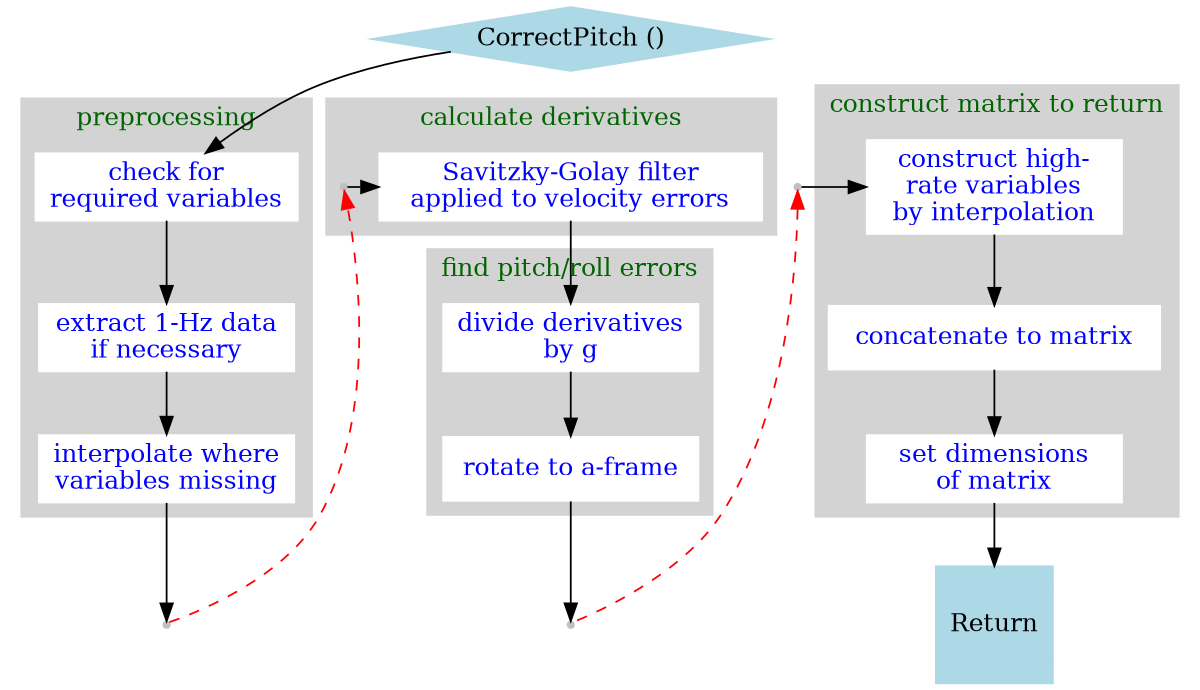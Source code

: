 digraph GPC {
  subgraph "cluster4" {
    node [style=filled, color=white, fontcolor=blue];
    style=filled;
    color=lightgrey;
    "check for\nrequired variables" -> "extract 1-Hz data\nif necessary" -> "interpolate where\nvariables missing" [weight=9];
    fontcolor=darkgreen;
    label="preprocessing";
  }
  subgraph "cluster3" {
    node [style=filled,color=white,fontcolor=blue];
    style=filled;
    color=lightgrey;
    "(b)" -> "Savitzky-Golay filter\napplied to velocity errors" [minlen="0.01",weight=20];
    fontcolor=darkgreen;
    label="calculate derivatives";
  }
  subgraph "cluster1" {
    node [style=filled,color=white,fontcolor=blue];
    style=filled;
    color=lightgrey;
    "construct high-\nrate variables\nby interpolation" -> "concatenate to matrix" -> "set dimensions\nof matrix" [weight=30];
    fontcolor=darkgreen;
    label="construct matrix to return";
  }
    subgraph "cluster2" {
    node [style=filled,color=white,fontcolor=blue];
    style=filled;
    color=lightgrey;
    "divide derivatives\nby g" -> "rotate to a-frame" [];
    fontcolor=darkgreen;
    label="find pitch/roll errors";
  }
  size ="8,6";
   node [style=filled, color=lightblue];
  "CorrectPitch ()" [shape=Mdiamond];
  "Return" [shape=Msquare];
   node [style=filled, color=white];
   "(a)" [shape=point, color=gray, style="filled"]
   "(b)" [shape=point, color=gray, style="filled"]
   "(c)" [shape=point, color=gray, style="filled"]
   "(d)" [shape=point, color=gray, style="filled"]
  ## {rank=same;"check for\nrequired variables";"Savitzky-Golay filter\napplied to velocity errors";"construct high-\nrate variables\nby interpolation";}
  "Savitzky-Golay filter\napplied to velocity errors" [shape=box, width=3];
  "construct high-\nrate variables\nby interpolation" [shape=box,width=2];
  "divide derivatives\nby g" [shape=box, width=2];
  "rotate to a-frame" [shape=box, width=2];
  "check for\nrequired variables" [shape=box, width=2];
  "extract 1-Hz data\nif necessary" [shape=box, width=2];
  "interpolate where\nvariables missing" [shape=box, width=2];
  "concatenate to matrix" [shape=box, width=2.6];
  "set dimensions\nof matrix" [shape=box, width=2];
  "CorrectPitch ()" -> "check for\nrequired variables" [weight=1];
  "CorrectPitch ()" -> "(d)" [style="invis",weight=19];
  "(d)" -> "construct high-\nrate variables\nby interpolation" [minlen="0.1",weight=20];
  "CorrectPitch ()" -> "(b)" [style="invis",weight=18];
  "Savitzky-Golay filter\napplied to velocity errors" -> "divide derivatives\nby g" [weight=8];
  # "interpolate where\nvariables missing" -> "construct high-\nrate variables\nby interpolation" [weight=1]
  "set dimensions\nof matrix" -> "Return" [weight=20];
  "interpolate where\nvariables missing" -> "(a)" [weight=10];
  "rotate to a-frame" -> "(c)" [weight=28];
  # "interpolate where\nvariables missing" -> "Return" [style='invis',weight=1];
  "(a)" -> "(b)" [style=dashed, color=red, weight=1];
  "(d)" -> "(c)" [style=dashed, dir=back,color=red,weight=0]
  # "interpolate for\nmissing values" -> "Savitzky-Golay filter\napplied to velocity errors" [color=red, weight=0]
  # {rank = same; "check for\nrequired variables" "Savitzky-Golay filter\napplied to velocity errors" "construct high-\nrate variables\nby interpolation"}
}
